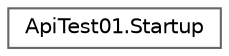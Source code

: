 digraph "Graphe hiérarchique des classes"
{
 // LATEX_PDF_SIZE
  bgcolor="transparent";
  edge [fontname=Helvetica,fontsize=10,labelfontname=Helvetica,labelfontsize=10];
  node [fontname=Helvetica,fontsize=10,shape=box,height=0.2,width=0.4];
  rankdir="LR";
  Node0 [id="Node000000",label="ApiTest01.Startup",height=0.2,width=0.4,color="grey40", fillcolor="white", style="filled",URL="$class_api_test01_1_1_startup.html",tooltip="The startup."];
}
